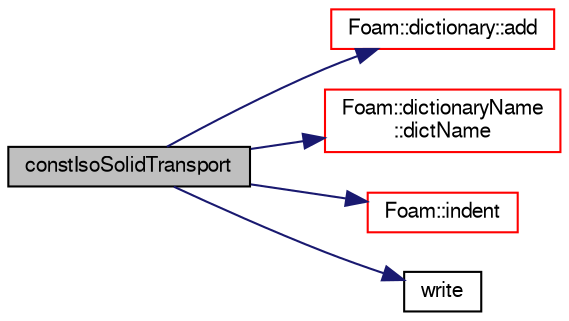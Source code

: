 digraph "constIsoSolidTransport"
{
  bgcolor="transparent";
  edge [fontname="FreeSans",fontsize="10",labelfontname="FreeSans",labelfontsize="10"];
  node [fontname="FreeSans",fontsize="10",shape=record];
  rankdir="LR";
  Node7 [label="constIsoSolidTransport",height=0.2,width=0.4,color="black", fillcolor="grey75", style="filled", fontcolor="black"];
  Node7 -> Node8 [color="midnightblue",fontsize="10",style="solid",fontname="FreeSans"];
  Node8 [label="Foam::dictionary::add",height=0.2,width=0.4,color="red",URL="$a26014.html#ac2ddcab42322c8d8af5e5830ab4d431b",tooltip="Add a new entry. "];
  Node7 -> Node51 [color="midnightblue",fontsize="10",style="solid",fontname="FreeSans"];
  Node51 [label="Foam::dictionaryName\l::dictName",height=0.2,width=0.4,color="red",URL="$a26010.html#a1294668acf090a15a78e04c1c22a048c",tooltip="Return the local dictionary name (final part of scoped name) "];
  Node7 -> Node53 [color="midnightblue",fontsize="10",style="solid",fontname="FreeSans"];
  Node53 [label="Foam::indent",height=0.2,width=0.4,color="red",URL="$a21124.html#ae297c57ea5b952a8bc9e4f30f7ea8701",tooltip="Indent stream. "];
  Node7 -> Node55 [color="midnightblue",fontsize="10",style="solid",fontname="FreeSans"];
  Node55 [label="write",height=0.2,width=0.4,color="black",URL="$a19709.html#a8f30b3c2179b03a7acf273e9dea43342"];
}
